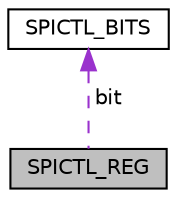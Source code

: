 digraph "SPICTL_REG"
{
  edge [fontname="Helvetica",fontsize="10",labelfontname="Helvetica",labelfontsize="10"];
  node [fontname="Helvetica",fontsize="10",shape=record];
  Node1 [label="SPICTL_REG",height=0.2,width=0.4,color="black", fillcolor="grey75", style="filled", fontcolor="black"];
  Node2 -> Node1 [dir="back",color="darkorchid3",fontsize="10",style="dashed",label=" bit" ,fontname="Helvetica"];
  Node2 [label="SPICTL_BITS",height=0.2,width=0.4,color="black", fillcolor="white", style="filled",URL="$struct_s_p_i_c_t_l___b_i_t_s.html"];
}
